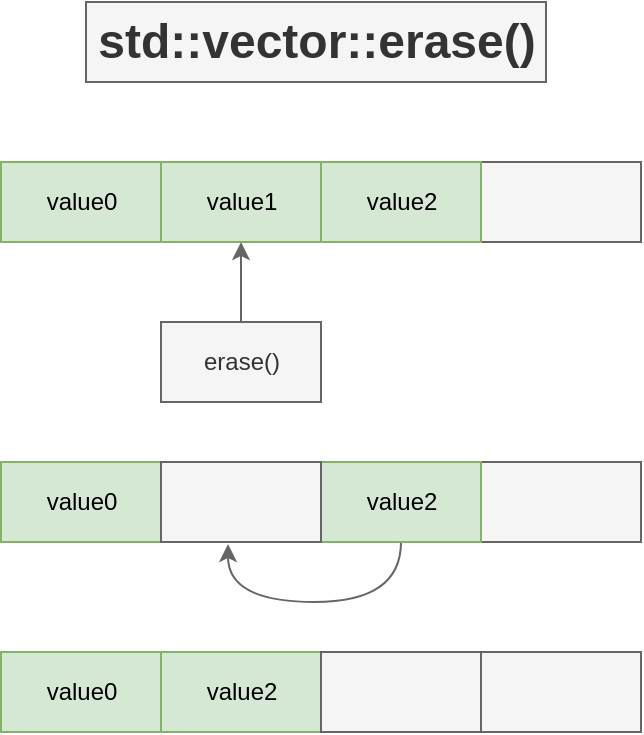 <mxfile scale="1" border="10">
    <diagram id="59DvSauhzj3vqoOBRgNi" name="iterator">
        <mxGraphModel dx="1632" dy="886" grid="1" gridSize="10" guides="1" tooltips="1" connect="1" arrows="1" fold="1" page="1" pageScale="1" pageWidth="827" pageHeight="1169" background="#FFFFFF" math="0" shadow="0">
            <root>
                <mxCell id="w9Iu98WscyFDLbroQzuf-0"/>
                <mxCell id="w9Iu98WscyFDLbroQzuf-1" parent="w9Iu98WscyFDLbroQzuf-0"/>
                <mxCell id="Yrwoq0YL18L5McrpzAKP-1" value="std::vector::erase()" style="text;strokeColor=#666666;fillColor=#f5f5f5;html=1;fontSize=24;fontStyle=1;verticalAlign=middle;align=center;shadow=0;labelBorderColor=none;fontColor=#333333;" parent="w9Iu98WscyFDLbroQzuf-1" vertex="1">
                    <mxGeometry x="310" y="260" width="230" height="40" as="geometry"/>
                </mxCell>
                <mxCell id="Yrwoq0YL18L5McrpzAKP-21" value="value0" style="rounded=0;whiteSpace=wrap;html=1;shadow=0;labelBorderColor=none;strokeColor=#82b366;fillColor=#d5e8d4;fontColor=#000000;" parent="w9Iu98WscyFDLbroQzuf-1" vertex="1">
                    <mxGeometry x="267.5" y="340" width="80" height="40" as="geometry"/>
                </mxCell>
                <mxCell id="Yrwoq0YL18L5McrpzAKP-22" value="value1" style="rounded=0;whiteSpace=wrap;html=1;shadow=0;labelBorderColor=none;strokeColor=#82b366;fillColor=#d5e8d4;fontColor=#000000;" parent="w9Iu98WscyFDLbroQzuf-1" vertex="1">
                    <mxGeometry x="347.5" y="340" width="80" height="40" as="geometry"/>
                </mxCell>
                <mxCell id="72" value="" style="rounded=0;whiteSpace=wrap;html=1;shadow=0;labelBorderColor=none;strokeColor=#666666;fillColor=#f5f5f5;fontColor=#333333;" vertex="1" parent="w9Iu98WscyFDLbroQzuf-1">
                    <mxGeometry x="507.5" y="340" width="80" height="40" as="geometry"/>
                </mxCell>
                <mxCell id="73" value="value2" style="rounded=0;whiteSpace=wrap;html=1;shadow=0;labelBorderColor=none;strokeColor=#82b366;fillColor=#d5e8d4;fontColor=#000000;" vertex="1" parent="w9Iu98WscyFDLbroQzuf-1">
                    <mxGeometry x="427.5" y="340" width="80" height="40" as="geometry"/>
                </mxCell>
                <mxCell id="75" value="" style="edgeStyle=none;html=1;fillColor=#f5f5f5;strokeColor=#666666;" edge="1" parent="w9Iu98WscyFDLbroQzuf-1" source="74" target="Yrwoq0YL18L5McrpzAKP-22">
                    <mxGeometry relative="1" as="geometry"/>
                </mxCell>
                <mxCell id="74" value="erase()" style="rounded=0;whiteSpace=wrap;html=1;shadow=0;labelBorderColor=none;strokeColor=#666666;fillColor=#f5f5f5;fontColor=#333333;" vertex="1" parent="w9Iu98WscyFDLbroQzuf-1">
                    <mxGeometry x="347.5" y="420" width="80" height="40" as="geometry"/>
                </mxCell>
                <mxCell id="77" value="value0" style="rounded=0;whiteSpace=wrap;html=1;shadow=0;labelBorderColor=none;strokeColor=#82b366;fillColor=#d5e8d4;fontColor=#000000;" vertex="1" parent="w9Iu98WscyFDLbroQzuf-1">
                    <mxGeometry x="267.5" y="490" width="80" height="40" as="geometry"/>
                </mxCell>
                <mxCell id="79" value="" style="rounded=0;whiteSpace=wrap;html=1;shadow=0;labelBorderColor=none;strokeColor=#666666;fillColor=#f5f5f5;fontColor=#333333;" vertex="1" parent="w9Iu98WscyFDLbroQzuf-1">
                    <mxGeometry x="507.5" y="490" width="80" height="40" as="geometry"/>
                </mxCell>
                <mxCell id="82" style="edgeStyle=orthogonalEdgeStyle;curved=1;html=1;exitX=0.5;exitY=1;exitDx=0;exitDy=0;entryX=0.419;entryY=1.025;entryDx=0;entryDy=0;entryPerimeter=0;fillColor=#f5f5f5;strokeColor=#666666;" edge="1" parent="w9Iu98WscyFDLbroQzuf-1" source="80" target="81">
                    <mxGeometry relative="1" as="geometry">
                        <mxPoint x="380" y="540" as="targetPoint"/>
                        <Array as="points">
                            <mxPoint x="468" y="560"/>
                            <mxPoint x="381" y="560"/>
                        </Array>
                    </mxGeometry>
                </mxCell>
                <mxCell id="80" value="value2" style="rounded=0;whiteSpace=wrap;html=1;shadow=0;labelBorderColor=none;strokeColor=#82b366;fillColor=#d5e8d4;fontColor=#000000;" vertex="1" parent="w9Iu98WscyFDLbroQzuf-1">
                    <mxGeometry x="427.5" y="490" width="80" height="40" as="geometry"/>
                </mxCell>
                <mxCell id="81" value="" style="rounded=0;whiteSpace=wrap;html=1;shadow=0;labelBorderColor=none;strokeColor=#666666;fillColor=#f5f5f5;fontColor=#333333;" vertex="1" parent="w9Iu98WscyFDLbroQzuf-1">
                    <mxGeometry x="347.5" y="490" width="80" height="40" as="geometry"/>
                </mxCell>
                <mxCell id="83" value="value0" style="rounded=0;whiteSpace=wrap;html=1;shadow=0;labelBorderColor=none;strokeColor=#82b366;fillColor=#d5e8d4;fontColor=#000000;" vertex="1" parent="w9Iu98WscyFDLbroQzuf-1">
                    <mxGeometry x="267.5" y="585" width="80" height="40" as="geometry"/>
                </mxCell>
                <mxCell id="84" value="" style="rounded=0;whiteSpace=wrap;html=1;shadow=0;labelBorderColor=none;strokeColor=#666666;fillColor=#f5f5f5;fontColor=#333333;" vertex="1" parent="w9Iu98WscyFDLbroQzuf-1">
                    <mxGeometry x="507.5" y="585" width="80" height="40" as="geometry"/>
                </mxCell>
                <mxCell id="85" value="value2" style="rounded=0;whiteSpace=wrap;html=1;shadow=0;labelBorderColor=none;strokeColor=#82b366;fillColor=#d5e8d4;fontColor=#000000;" vertex="1" parent="w9Iu98WscyFDLbroQzuf-1">
                    <mxGeometry x="347.5" y="585" width="80" height="40" as="geometry"/>
                </mxCell>
                <mxCell id="86" value="" style="rounded=0;whiteSpace=wrap;html=1;shadow=0;labelBorderColor=none;strokeColor=#666666;fillColor=#f5f5f5;fontColor=#333333;" vertex="1" parent="w9Iu98WscyFDLbroQzuf-1">
                    <mxGeometry x="427.5" y="585" width="80" height="40" as="geometry"/>
                </mxCell>
            </root>
        </mxGraphModel>
    </diagram>
</mxfile>